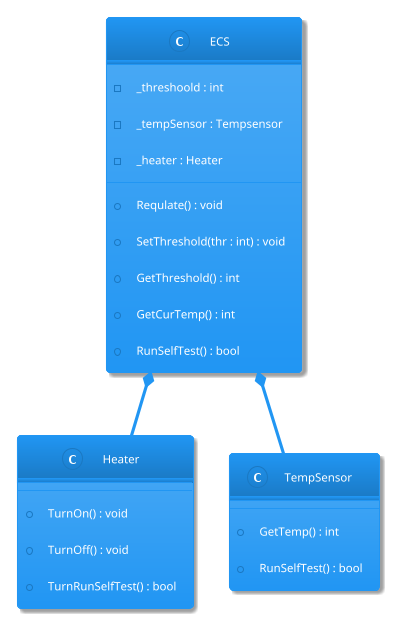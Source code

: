 @startuml
!theme materia


class Heater{
    + TurnOn() : void
    + TurnOff() : void
    + TurnRunSelfTest() : bool

}


class TempSensor {
    + GetTemp() : int
    + RunSelfTest() : bool
}


class ECS {
    - _threshoold : int
    - _tempSensor : Tempsensor
    - _heater : Heater
    + Requlate() : void
    + SetThreshold(thr : int) : void
    + GetThreshold() : int
    + GetCurTemp() : int
    + RunSelfTest() : bool
}


ECS *-- TempSensor
ECS *-- Heater


@enduml